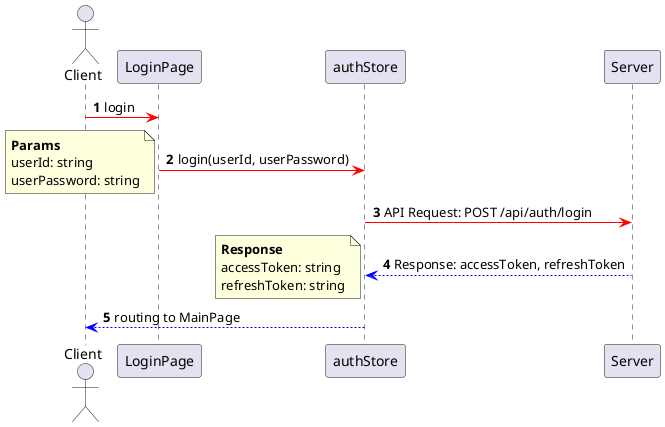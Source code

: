 @startuml

actor Client
participant LoginPage
participant authStore
participant Server

autonumber
Client -[#red]> LoginPage: login

LoginPage -[#red]> authStore: login(userId, userPassword)
note left
<b>Params
userId: string
userPassword: string
end note

authStore -[#red]> Server: API Request: POST /api/auth/login

Server --[#blue]> authStore: Response: accessToken, refreshToken
note left
<b>Response
accessToken: string
refreshToken: string
end note

authStore -[#blue]-> Client: routing to MainPage
@enduml

